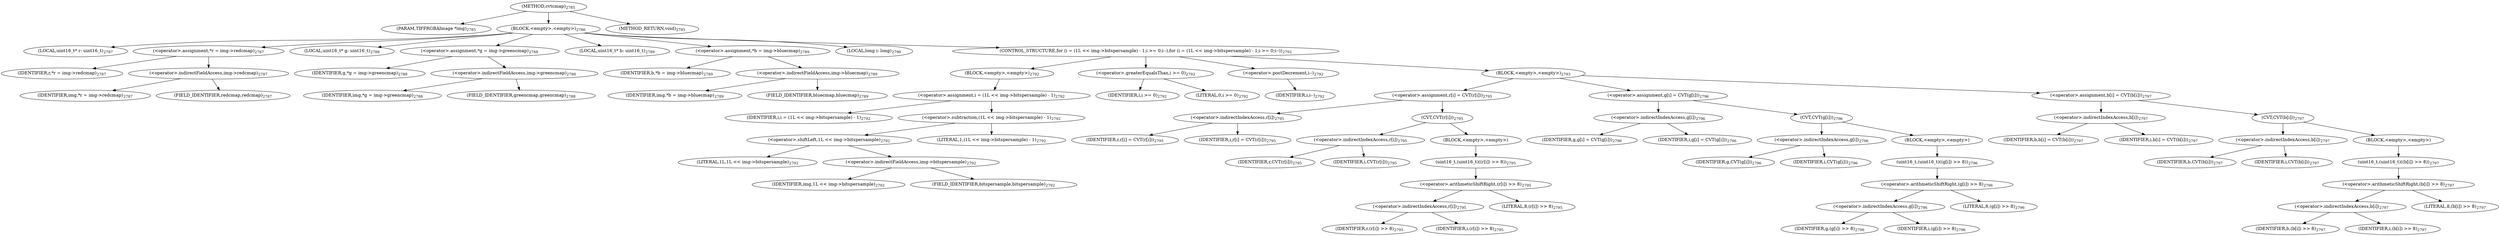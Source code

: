 digraph "cvtcmap" {  
"61183" [label = <(METHOD,cvtcmap)<SUB>2785</SUB>> ]
"61184" [label = <(PARAM,TIFFRGBAImage *img)<SUB>2785</SUB>> ]
"61185" [label = <(BLOCK,&lt;empty&gt;,&lt;empty&gt;)<SUB>2786</SUB>> ]
"61186" [label = <(LOCAL,uint16_t* r: uint16_t)<SUB>2787</SUB>> ]
"61187" [label = <(&lt;operator&gt;.assignment,*r = img-&gt;redcmap)<SUB>2787</SUB>> ]
"61188" [label = <(IDENTIFIER,r,*r = img-&gt;redcmap)<SUB>2787</SUB>> ]
"61189" [label = <(&lt;operator&gt;.indirectFieldAccess,img-&gt;redcmap)<SUB>2787</SUB>> ]
"61190" [label = <(IDENTIFIER,img,*r = img-&gt;redcmap)<SUB>2787</SUB>> ]
"61191" [label = <(FIELD_IDENTIFIER,redcmap,redcmap)<SUB>2787</SUB>> ]
"61192" [label = <(LOCAL,uint16_t* g: uint16_t)<SUB>2788</SUB>> ]
"61193" [label = <(&lt;operator&gt;.assignment,*g = img-&gt;greencmap)<SUB>2788</SUB>> ]
"61194" [label = <(IDENTIFIER,g,*g = img-&gt;greencmap)<SUB>2788</SUB>> ]
"61195" [label = <(&lt;operator&gt;.indirectFieldAccess,img-&gt;greencmap)<SUB>2788</SUB>> ]
"61196" [label = <(IDENTIFIER,img,*g = img-&gt;greencmap)<SUB>2788</SUB>> ]
"61197" [label = <(FIELD_IDENTIFIER,greencmap,greencmap)<SUB>2788</SUB>> ]
"61198" [label = <(LOCAL,uint16_t* b: uint16_t)<SUB>2789</SUB>> ]
"61199" [label = <(&lt;operator&gt;.assignment,*b = img-&gt;bluecmap)<SUB>2789</SUB>> ]
"61200" [label = <(IDENTIFIER,b,*b = img-&gt;bluecmap)<SUB>2789</SUB>> ]
"61201" [label = <(&lt;operator&gt;.indirectFieldAccess,img-&gt;bluecmap)<SUB>2789</SUB>> ]
"61202" [label = <(IDENTIFIER,img,*b = img-&gt;bluecmap)<SUB>2789</SUB>> ]
"61203" [label = <(FIELD_IDENTIFIER,bluecmap,bluecmap)<SUB>2789</SUB>> ]
"61204" [label = <(LOCAL,long i: long)<SUB>2790</SUB>> ]
"61205" [label = <(CONTROL_STRUCTURE,for (i = (1L &lt;&lt; img-&gt;bitspersample) - 1;i &gt;= 0;i--),for (i = (1L &lt;&lt; img-&gt;bitspersample) - 1;i &gt;= 0;i--))<SUB>2792</SUB>> ]
"61206" [label = <(BLOCK,&lt;empty&gt;,&lt;empty&gt;)<SUB>2792</SUB>> ]
"61207" [label = <(&lt;operator&gt;.assignment,i = (1L &lt;&lt; img-&gt;bitspersample) - 1)<SUB>2792</SUB>> ]
"61208" [label = <(IDENTIFIER,i,i = (1L &lt;&lt; img-&gt;bitspersample) - 1)<SUB>2792</SUB>> ]
"61209" [label = <(&lt;operator&gt;.subtraction,(1L &lt;&lt; img-&gt;bitspersample) - 1)<SUB>2792</SUB>> ]
"61210" [label = <(&lt;operator&gt;.shiftLeft,1L &lt;&lt; img-&gt;bitspersample)<SUB>2792</SUB>> ]
"61211" [label = <(LITERAL,1L,1L &lt;&lt; img-&gt;bitspersample)<SUB>2792</SUB>> ]
"61212" [label = <(&lt;operator&gt;.indirectFieldAccess,img-&gt;bitspersample)<SUB>2792</SUB>> ]
"61213" [label = <(IDENTIFIER,img,1L &lt;&lt; img-&gt;bitspersample)<SUB>2792</SUB>> ]
"61214" [label = <(FIELD_IDENTIFIER,bitspersample,bitspersample)<SUB>2792</SUB>> ]
"61215" [label = <(LITERAL,1,(1L &lt;&lt; img-&gt;bitspersample) - 1)<SUB>2792</SUB>> ]
"61216" [label = <(&lt;operator&gt;.greaterEqualsThan,i &gt;= 0)<SUB>2792</SUB>> ]
"61217" [label = <(IDENTIFIER,i,i &gt;= 0)<SUB>2792</SUB>> ]
"61218" [label = <(LITERAL,0,i &gt;= 0)<SUB>2792</SUB>> ]
"61219" [label = <(&lt;operator&gt;.postDecrement,i--)<SUB>2792</SUB>> ]
"61220" [label = <(IDENTIFIER,i,i--)<SUB>2792</SUB>> ]
"61221" [label = <(BLOCK,&lt;empty&gt;,&lt;empty&gt;)<SUB>2793</SUB>> ]
"61222" [label = <(&lt;operator&gt;.assignment,r[i] = CVT(r[i]))<SUB>2795</SUB>> ]
"61223" [label = <(&lt;operator&gt;.indirectIndexAccess,r[i])<SUB>2795</SUB>> ]
"61224" [label = <(IDENTIFIER,r,r[i] = CVT(r[i]))<SUB>2795</SUB>> ]
"61225" [label = <(IDENTIFIER,i,r[i] = CVT(r[i]))<SUB>2795</SUB>> ]
"61226" [label = <(CVT,CVT(r[i]))<SUB>2795</SUB>> ]
"61227" [label = <(&lt;operator&gt;.indirectIndexAccess,r[i])<SUB>2795</SUB>> ]
"61228" [label = <(IDENTIFIER,r,CVT(r[i]))<SUB>2795</SUB>> ]
"61229" [label = <(IDENTIFIER,i,CVT(r[i]))<SUB>2795</SUB>> ]
"61230" [label = <(BLOCK,&lt;empty&gt;,&lt;empty&gt;)> ]
"61231" [label = <(uint16_t,(uint16_t)((r[i]) &gt;&gt; 8))<SUB>2795</SUB>> ]
"61232" [label = <(&lt;operator&gt;.arithmeticShiftRight,(r[i]) &gt;&gt; 8)<SUB>2795</SUB>> ]
"61233" [label = <(&lt;operator&gt;.indirectIndexAccess,r[i])<SUB>2795</SUB>> ]
"61234" [label = <(IDENTIFIER,r,(r[i]) &gt;&gt; 8)<SUB>2795</SUB>> ]
"61235" [label = <(IDENTIFIER,i,(r[i]) &gt;&gt; 8)<SUB>2795</SUB>> ]
"61236" [label = <(LITERAL,8,(r[i]) &gt;&gt; 8)<SUB>2795</SUB>> ]
"61237" [label = <(&lt;operator&gt;.assignment,g[i] = CVT(g[i]))<SUB>2796</SUB>> ]
"61238" [label = <(&lt;operator&gt;.indirectIndexAccess,g[i])<SUB>2796</SUB>> ]
"61239" [label = <(IDENTIFIER,g,g[i] = CVT(g[i]))<SUB>2796</SUB>> ]
"61240" [label = <(IDENTIFIER,i,g[i] = CVT(g[i]))<SUB>2796</SUB>> ]
"61241" [label = <(CVT,CVT(g[i]))<SUB>2796</SUB>> ]
"61242" [label = <(&lt;operator&gt;.indirectIndexAccess,g[i])<SUB>2796</SUB>> ]
"61243" [label = <(IDENTIFIER,g,CVT(g[i]))<SUB>2796</SUB>> ]
"61244" [label = <(IDENTIFIER,i,CVT(g[i]))<SUB>2796</SUB>> ]
"61245" [label = <(BLOCK,&lt;empty&gt;,&lt;empty&gt;)> ]
"61246" [label = <(uint16_t,(uint16_t)((g[i]) &gt;&gt; 8))<SUB>2796</SUB>> ]
"61247" [label = <(&lt;operator&gt;.arithmeticShiftRight,(g[i]) &gt;&gt; 8)<SUB>2796</SUB>> ]
"61248" [label = <(&lt;operator&gt;.indirectIndexAccess,g[i])<SUB>2796</SUB>> ]
"61249" [label = <(IDENTIFIER,g,(g[i]) &gt;&gt; 8)<SUB>2796</SUB>> ]
"61250" [label = <(IDENTIFIER,i,(g[i]) &gt;&gt; 8)<SUB>2796</SUB>> ]
"61251" [label = <(LITERAL,8,(g[i]) &gt;&gt; 8)<SUB>2796</SUB>> ]
"61252" [label = <(&lt;operator&gt;.assignment,b[i] = CVT(b[i]))<SUB>2797</SUB>> ]
"61253" [label = <(&lt;operator&gt;.indirectIndexAccess,b[i])<SUB>2797</SUB>> ]
"61254" [label = <(IDENTIFIER,b,b[i] = CVT(b[i]))<SUB>2797</SUB>> ]
"61255" [label = <(IDENTIFIER,i,b[i] = CVT(b[i]))<SUB>2797</SUB>> ]
"61256" [label = <(CVT,CVT(b[i]))<SUB>2797</SUB>> ]
"61257" [label = <(&lt;operator&gt;.indirectIndexAccess,b[i])<SUB>2797</SUB>> ]
"61258" [label = <(IDENTIFIER,b,CVT(b[i]))<SUB>2797</SUB>> ]
"61259" [label = <(IDENTIFIER,i,CVT(b[i]))<SUB>2797</SUB>> ]
"61260" [label = <(BLOCK,&lt;empty&gt;,&lt;empty&gt;)> ]
"61261" [label = <(uint16_t,(uint16_t)((b[i]) &gt;&gt; 8))<SUB>2797</SUB>> ]
"61262" [label = <(&lt;operator&gt;.arithmeticShiftRight,(b[i]) &gt;&gt; 8)<SUB>2797</SUB>> ]
"61263" [label = <(&lt;operator&gt;.indirectIndexAccess,b[i])<SUB>2797</SUB>> ]
"61264" [label = <(IDENTIFIER,b,(b[i]) &gt;&gt; 8)<SUB>2797</SUB>> ]
"61265" [label = <(IDENTIFIER,i,(b[i]) &gt;&gt; 8)<SUB>2797</SUB>> ]
"61266" [label = <(LITERAL,8,(b[i]) &gt;&gt; 8)<SUB>2797</SUB>> ]
"61267" [label = <(METHOD_RETURN,void)<SUB>2785</SUB>> ]
  "61183" -> "61184" 
  "61183" -> "61185" 
  "61183" -> "61267" 
  "61185" -> "61186" 
  "61185" -> "61187" 
  "61185" -> "61192" 
  "61185" -> "61193" 
  "61185" -> "61198" 
  "61185" -> "61199" 
  "61185" -> "61204" 
  "61185" -> "61205" 
  "61187" -> "61188" 
  "61187" -> "61189" 
  "61189" -> "61190" 
  "61189" -> "61191" 
  "61193" -> "61194" 
  "61193" -> "61195" 
  "61195" -> "61196" 
  "61195" -> "61197" 
  "61199" -> "61200" 
  "61199" -> "61201" 
  "61201" -> "61202" 
  "61201" -> "61203" 
  "61205" -> "61206" 
  "61205" -> "61216" 
  "61205" -> "61219" 
  "61205" -> "61221" 
  "61206" -> "61207" 
  "61207" -> "61208" 
  "61207" -> "61209" 
  "61209" -> "61210" 
  "61209" -> "61215" 
  "61210" -> "61211" 
  "61210" -> "61212" 
  "61212" -> "61213" 
  "61212" -> "61214" 
  "61216" -> "61217" 
  "61216" -> "61218" 
  "61219" -> "61220" 
  "61221" -> "61222" 
  "61221" -> "61237" 
  "61221" -> "61252" 
  "61222" -> "61223" 
  "61222" -> "61226" 
  "61223" -> "61224" 
  "61223" -> "61225" 
  "61226" -> "61227" 
  "61226" -> "61230" 
  "61227" -> "61228" 
  "61227" -> "61229" 
  "61230" -> "61231" 
  "61231" -> "61232" 
  "61232" -> "61233" 
  "61232" -> "61236" 
  "61233" -> "61234" 
  "61233" -> "61235" 
  "61237" -> "61238" 
  "61237" -> "61241" 
  "61238" -> "61239" 
  "61238" -> "61240" 
  "61241" -> "61242" 
  "61241" -> "61245" 
  "61242" -> "61243" 
  "61242" -> "61244" 
  "61245" -> "61246" 
  "61246" -> "61247" 
  "61247" -> "61248" 
  "61247" -> "61251" 
  "61248" -> "61249" 
  "61248" -> "61250" 
  "61252" -> "61253" 
  "61252" -> "61256" 
  "61253" -> "61254" 
  "61253" -> "61255" 
  "61256" -> "61257" 
  "61256" -> "61260" 
  "61257" -> "61258" 
  "61257" -> "61259" 
  "61260" -> "61261" 
  "61261" -> "61262" 
  "61262" -> "61263" 
  "61262" -> "61266" 
  "61263" -> "61264" 
  "61263" -> "61265" 
}
